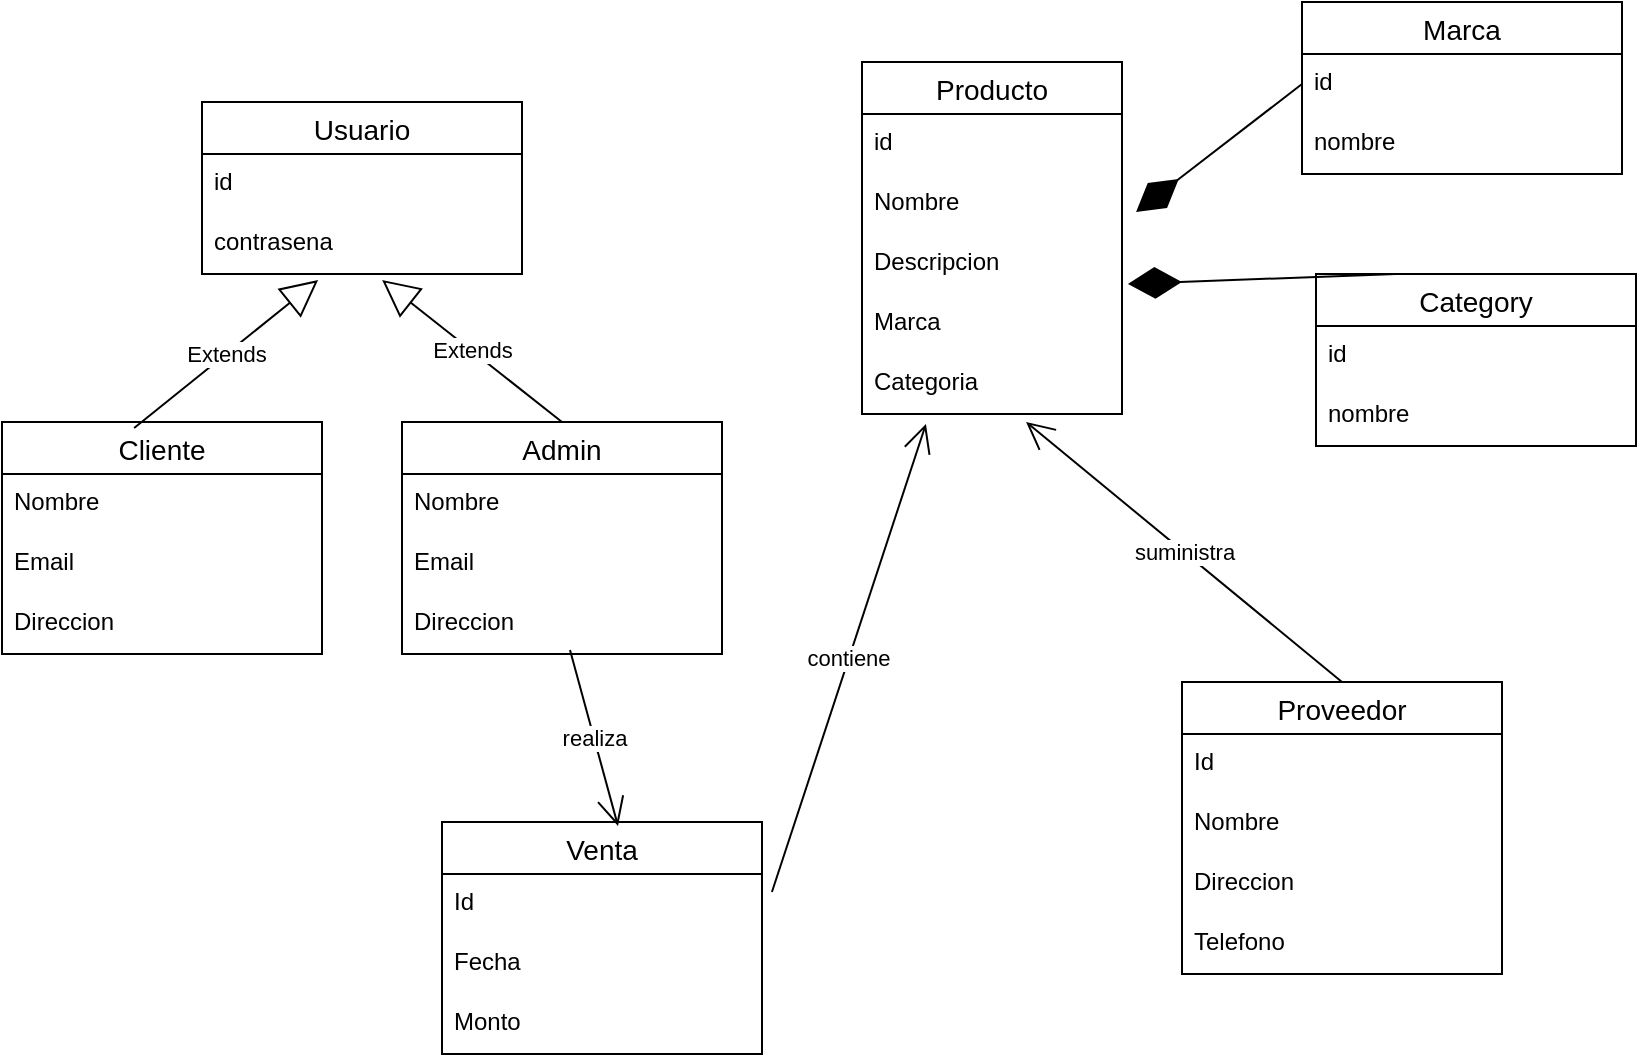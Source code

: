 <mxfile version="14.6.2" type="device"><diagram id="yNH6lW87KV9II5KL_I_Z" name="Page-1"><mxGraphModel dx="868" dy="425" grid="1" gridSize="10" guides="1" tooltips="1" connect="1" arrows="1" fold="1" page="1" pageScale="1" pageWidth="827" pageHeight="1169" math="0" shadow="0"><root><mxCell id="0"/><mxCell id="1" parent="0"/><mxCell id="MG8de7e58xbKI_iRzdre-1" value="Producto" style="swimlane;fontStyle=0;childLayout=stackLayout;horizontal=1;startSize=26;horizontalStack=0;resizeParent=1;resizeParentMax=0;resizeLast=0;collapsible=1;marginBottom=0;align=center;fontSize=14;" parent="1" vertex="1"><mxGeometry x="440" y="70" width="130" height="176" as="geometry"/></mxCell><mxCell id="MG8de7e58xbKI_iRzdre-2" value="id" style="text;strokeColor=none;fillColor=none;spacingLeft=4;spacingRight=4;overflow=hidden;rotatable=0;points=[[0,0.5],[1,0.5]];portConstraint=eastwest;fontSize=12;" parent="MG8de7e58xbKI_iRzdre-1" vertex="1"><mxGeometry y="26" width="130" height="30" as="geometry"/></mxCell><mxCell id="MG8de7e58xbKI_iRzdre-3" value="Nombre" style="text;strokeColor=none;fillColor=none;spacingLeft=4;spacingRight=4;overflow=hidden;rotatable=0;points=[[0,0.5],[1,0.5]];portConstraint=eastwest;fontSize=12;" parent="MG8de7e58xbKI_iRzdre-1" vertex="1"><mxGeometry y="56" width="130" height="30" as="geometry"/></mxCell><mxCell id="zG4Xdk9zqItowzJdx9mT-22" value="Descripcion" style="text;strokeColor=none;fillColor=none;spacingLeft=4;spacingRight=4;overflow=hidden;rotatable=0;points=[[0,0.5],[1,0.5]];portConstraint=eastwest;fontSize=12;" vertex="1" parent="MG8de7e58xbKI_iRzdre-1"><mxGeometry y="86" width="130" height="30" as="geometry"/></mxCell><mxCell id="MG8de7e58xbKI_iRzdre-4" value="Marca" style="text;strokeColor=none;fillColor=none;spacingLeft=4;spacingRight=4;overflow=hidden;rotatable=0;points=[[0,0.5],[1,0.5]];portConstraint=eastwest;fontSize=12;" parent="MG8de7e58xbKI_iRzdre-1" vertex="1"><mxGeometry y="116" width="130" height="30" as="geometry"/></mxCell><mxCell id="zG4Xdk9zqItowzJdx9mT-23" value="Categoria" style="text;strokeColor=none;fillColor=none;spacingLeft=4;spacingRight=4;overflow=hidden;rotatable=0;points=[[0,0.5],[1,0.5]];portConstraint=eastwest;fontSize=12;" vertex="1" parent="MG8de7e58xbKI_iRzdre-1"><mxGeometry y="146" width="130" height="30" as="geometry"/></mxCell><mxCell id="MG8de7e58xbKI_iRzdre-5" value="Usuario" style="swimlane;fontStyle=0;childLayout=stackLayout;horizontal=1;startSize=26;horizontalStack=0;resizeParent=1;resizeParentMax=0;resizeLast=0;collapsible=1;marginBottom=0;align=center;fontSize=14;" parent="1" vertex="1"><mxGeometry x="110" y="90" width="160" height="86" as="geometry"/></mxCell><mxCell id="MG8de7e58xbKI_iRzdre-6" value="id " style="text;strokeColor=none;fillColor=none;spacingLeft=4;spacingRight=4;overflow=hidden;rotatable=0;points=[[0,0.5],[1,0.5]];portConstraint=eastwest;fontSize=12;" parent="MG8de7e58xbKI_iRzdre-5" vertex="1"><mxGeometry y="26" width="160" height="30" as="geometry"/></mxCell><mxCell id="MG8de7e58xbKI_iRzdre-7" value="contrasena" style="text;strokeColor=none;fillColor=none;spacingLeft=4;spacingRight=4;overflow=hidden;rotatable=0;points=[[0,0.5],[1,0.5]];portConstraint=eastwest;fontSize=12;" parent="MG8de7e58xbKI_iRzdre-5" vertex="1"><mxGeometry y="56" width="160" height="30" as="geometry"/></mxCell><mxCell id="zG4Xdk9zqItowzJdx9mT-2" value="Category" style="swimlane;fontStyle=0;childLayout=stackLayout;horizontal=1;startSize=26;horizontalStack=0;resizeParent=1;resizeParentMax=0;resizeLast=0;collapsible=1;marginBottom=0;align=center;fontSize=14;" vertex="1" parent="1"><mxGeometry x="667" y="176" width="160" height="86" as="geometry"/></mxCell><mxCell id="zG4Xdk9zqItowzJdx9mT-3" value="id" style="text;strokeColor=none;fillColor=none;spacingLeft=4;spacingRight=4;overflow=hidden;rotatable=0;points=[[0,0.5],[1,0.5]];portConstraint=eastwest;fontSize=12;" vertex="1" parent="zG4Xdk9zqItowzJdx9mT-2"><mxGeometry y="26" width="160" height="30" as="geometry"/></mxCell><mxCell id="zG4Xdk9zqItowzJdx9mT-4" value="nombre" style="text;strokeColor=none;fillColor=none;spacingLeft=4;spacingRight=4;overflow=hidden;rotatable=0;points=[[0,0.5],[1,0.5]];portConstraint=eastwest;fontSize=12;" vertex="1" parent="zG4Xdk9zqItowzJdx9mT-2"><mxGeometry y="56" width="160" height="30" as="geometry"/></mxCell><mxCell id="zG4Xdk9zqItowzJdx9mT-6" value="Marca" style="swimlane;fontStyle=0;childLayout=stackLayout;horizontal=1;startSize=26;horizontalStack=0;resizeParent=1;resizeParentMax=0;resizeLast=0;collapsible=1;marginBottom=0;align=center;fontSize=14;" vertex="1" parent="1"><mxGeometry x="660" y="40" width="160" height="86" as="geometry"/></mxCell><mxCell id="zG4Xdk9zqItowzJdx9mT-7" value="id" style="text;strokeColor=none;fillColor=none;spacingLeft=4;spacingRight=4;overflow=hidden;rotatable=0;points=[[0,0.5],[1,0.5]];portConstraint=eastwest;fontSize=12;" vertex="1" parent="zG4Xdk9zqItowzJdx9mT-6"><mxGeometry y="26" width="160" height="30" as="geometry"/></mxCell><mxCell id="zG4Xdk9zqItowzJdx9mT-8" value="nombre" style="text;strokeColor=none;fillColor=none;spacingLeft=4;spacingRight=4;overflow=hidden;rotatable=0;points=[[0,0.5],[1,0.5]];portConstraint=eastwest;fontSize=12;" vertex="1" parent="zG4Xdk9zqItowzJdx9mT-6"><mxGeometry y="56" width="160" height="30" as="geometry"/></mxCell><mxCell id="zG4Xdk9zqItowzJdx9mT-10" value="Venta" style="swimlane;fontStyle=0;childLayout=stackLayout;horizontal=1;startSize=26;horizontalStack=0;resizeParent=1;resizeParentMax=0;resizeLast=0;collapsible=1;marginBottom=0;align=center;fontSize=14;" vertex="1" parent="1"><mxGeometry x="230" y="450" width="160" height="116" as="geometry"/></mxCell><mxCell id="zG4Xdk9zqItowzJdx9mT-11" value="Id" style="text;strokeColor=none;fillColor=none;spacingLeft=4;spacingRight=4;overflow=hidden;rotatable=0;points=[[0,0.5],[1,0.5]];portConstraint=eastwest;fontSize=12;" vertex="1" parent="zG4Xdk9zqItowzJdx9mT-10"><mxGeometry y="26" width="160" height="30" as="geometry"/></mxCell><mxCell id="zG4Xdk9zqItowzJdx9mT-12" value="Fecha" style="text;strokeColor=none;fillColor=none;spacingLeft=4;spacingRight=4;overflow=hidden;rotatable=0;points=[[0,0.5],[1,0.5]];portConstraint=eastwest;fontSize=12;" vertex="1" parent="zG4Xdk9zqItowzJdx9mT-10"><mxGeometry y="56" width="160" height="30" as="geometry"/></mxCell><mxCell id="zG4Xdk9zqItowzJdx9mT-13" value="Monto" style="text;strokeColor=none;fillColor=none;spacingLeft=4;spacingRight=4;overflow=hidden;rotatable=0;points=[[0,0.5],[1,0.5]];portConstraint=eastwest;fontSize=12;" vertex="1" parent="zG4Xdk9zqItowzJdx9mT-10"><mxGeometry y="86" width="160" height="30" as="geometry"/></mxCell><mxCell id="zG4Xdk9zqItowzJdx9mT-14" value="Cliente" style="swimlane;fontStyle=0;childLayout=stackLayout;horizontal=1;startSize=26;horizontalStack=0;resizeParent=1;resizeParentMax=0;resizeLast=0;collapsible=1;marginBottom=0;align=center;fontSize=14;" vertex="1" parent="1"><mxGeometry x="10" y="250" width="160" height="116" as="geometry"/></mxCell><mxCell id="zG4Xdk9zqItowzJdx9mT-15" value="Nombre" style="text;strokeColor=none;fillColor=none;spacingLeft=4;spacingRight=4;overflow=hidden;rotatable=0;points=[[0,0.5],[1,0.5]];portConstraint=eastwest;fontSize=12;" vertex="1" parent="zG4Xdk9zqItowzJdx9mT-14"><mxGeometry y="26" width="160" height="30" as="geometry"/></mxCell><mxCell id="zG4Xdk9zqItowzJdx9mT-17" value="Email" style="text;strokeColor=none;fillColor=none;spacingLeft=4;spacingRight=4;overflow=hidden;rotatable=0;points=[[0,0.5],[1,0.5]];portConstraint=eastwest;fontSize=12;" vertex="1" parent="zG4Xdk9zqItowzJdx9mT-14"><mxGeometry y="56" width="160" height="30" as="geometry"/></mxCell><mxCell id="zG4Xdk9zqItowzJdx9mT-16" value="Direccion" style="text;strokeColor=none;fillColor=none;spacingLeft=4;spacingRight=4;overflow=hidden;rotatable=0;points=[[0,0.5],[1,0.5]];portConstraint=eastwest;fontSize=12;" vertex="1" parent="zG4Xdk9zqItowzJdx9mT-14"><mxGeometry y="86" width="160" height="30" as="geometry"/></mxCell><mxCell id="zG4Xdk9zqItowzJdx9mT-18" value="Admin" style="swimlane;fontStyle=0;childLayout=stackLayout;horizontal=1;startSize=26;horizontalStack=0;resizeParent=1;resizeParentMax=0;resizeLast=0;collapsible=1;marginBottom=0;align=center;fontSize=14;" vertex="1" parent="1"><mxGeometry x="210" y="250" width="160" height="116" as="geometry"/></mxCell><mxCell id="zG4Xdk9zqItowzJdx9mT-19" value="Nombre" style="text;strokeColor=none;fillColor=none;spacingLeft=4;spacingRight=4;overflow=hidden;rotatable=0;points=[[0,0.5],[1,0.5]];portConstraint=eastwest;fontSize=12;" vertex="1" parent="zG4Xdk9zqItowzJdx9mT-18"><mxGeometry y="26" width="160" height="30" as="geometry"/></mxCell><mxCell id="zG4Xdk9zqItowzJdx9mT-20" value="Email" style="text;strokeColor=none;fillColor=none;spacingLeft=4;spacingRight=4;overflow=hidden;rotatable=0;points=[[0,0.5],[1,0.5]];portConstraint=eastwest;fontSize=12;" vertex="1" parent="zG4Xdk9zqItowzJdx9mT-18"><mxGeometry y="56" width="160" height="30" as="geometry"/></mxCell><mxCell id="zG4Xdk9zqItowzJdx9mT-21" value="Direccion" style="text;strokeColor=none;fillColor=none;spacingLeft=4;spacingRight=4;overflow=hidden;rotatable=0;points=[[0,0.5],[1,0.5]];portConstraint=eastwest;fontSize=12;" vertex="1" parent="zG4Xdk9zqItowzJdx9mT-18"><mxGeometry y="86" width="160" height="30" as="geometry"/></mxCell><mxCell id="zG4Xdk9zqItowzJdx9mT-24" value="Extends" style="endArrow=block;endSize=16;endFill=0;html=1;entryX=0.563;entryY=1.1;entryDx=0;entryDy=0;entryPerimeter=0;" edge="1" parent="zG4Xdk9zqItowzJdx9mT-18" target="MG8de7e58xbKI_iRzdre-7"><mxGeometry width="160" relative="1" as="geometry"><mxPoint x="80" as="sourcePoint"/><mxPoint x="240" as="targetPoint"/></mxGeometry></mxCell><mxCell id="zG4Xdk9zqItowzJdx9mT-25" value="Extends" style="endArrow=block;endSize=16;endFill=0;html=1;exitX=0.413;exitY=0.026;exitDx=0;exitDy=0;exitPerimeter=0;entryX=0.363;entryY=1.1;entryDx=0;entryDy=0;entryPerimeter=0;" edge="1" parent="1" source="zG4Xdk9zqItowzJdx9mT-14" target="MG8de7e58xbKI_iRzdre-7"><mxGeometry width="160" relative="1" as="geometry"><mxPoint x="90" y="172.5" as="sourcePoint"/><mxPoint x="250" y="172.5" as="targetPoint"/></mxGeometry></mxCell><mxCell id="zG4Xdk9zqItowzJdx9mT-30" value="" style="endArrow=diamondThin;endFill=1;endSize=24;html=1;exitX=0.25;exitY=0;exitDx=0;exitDy=0;entryX=1.023;entryY=-0.167;entryDx=0;entryDy=0;entryPerimeter=0;" edge="1" parent="1" source="zG4Xdk9zqItowzJdx9mT-2" target="MG8de7e58xbKI_iRzdre-4"><mxGeometry width="160" relative="1" as="geometry"><mxPoint x="370" y="230" as="sourcePoint"/><mxPoint x="530" y="230" as="targetPoint"/></mxGeometry></mxCell><mxCell id="zG4Xdk9zqItowzJdx9mT-31" value="" style="endArrow=diamondThin;endFill=1;endSize=24;html=1;exitX=0;exitY=0.5;exitDx=0;exitDy=0;entryX=1.054;entryY=0.633;entryDx=0;entryDy=0;entryPerimeter=0;" edge="1" parent="1" source="zG4Xdk9zqItowzJdx9mT-7" target="MG8de7e58xbKI_iRzdre-3"><mxGeometry width="160" relative="1" as="geometry"><mxPoint x="630" y="90" as="sourcePoint"/><mxPoint x="740" y="140" as="targetPoint"/></mxGeometry></mxCell><mxCell id="zG4Xdk9zqItowzJdx9mT-32" value="Proveedor" style="swimlane;fontStyle=0;childLayout=stackLayout;horizontal=1;startSize=26;horizontalStack=0;resizeParent=1;resizeParentMax=0;resizeLast=0;collapsible=1;marginBottom=0;align=center;fontSize=14;" vertex="1" parent="1"><mxGeometry x="600" y="380" width="160" height="146" as="geometry"/></mxCell><mxCell id="zG4Xdk9zqItowzJdx9mT-33" value="Id" style="text;strokeColor=none;fillColor=none;spacingLeft=4;spacingRight=4;overflow=hidden;rotatable=0;points=[[0,0.5],[1,0.5]];portConstraint=eastwest;fontSize=12;" vertex="1" parent="zG4Xdk9zqItowzJdx9mT-32"><mxGeometry y="26" width="160" height="30" as="geometry"/></mxCell><mxCell id="zG4Xdk9zqItowzJdx9mT-34" value="Nombre" style="text;strokeColor=none;fillColor=none;spacingLeft=4;spacingRight=4;overflow=hidden;rotatable=0;points=[[0,0.5],[1,0.5]];portConstraint=eastwest;fontSize=12;" vertex="1" parent="zG4Xdk9zqItowzJdx9mT-32"><mxGeometry y="56" width="160" height="30" as="geometry"/></mxCell><mxCell id="zG4Xdk9zqItowzJdx9mT-35" value="Direccion" style="text;strokeColor=none;fillColor=none;spacingLeft=4;spacingRight=4;overflow=hidden;rotatable=0;points=[[0,0.5],[1,0.5]];portConstraint=eastwest;fontSize=12;" vertex="1" parent="zG4Xdk9zqItowzJdx9mT-32"><mxGeometry y="86" width="160" height="30" as="geometry"/></mxCell><mxCell id="zG4Xdk9zqItowzJdx9mT-40" value="Telefono" style="text;strokeColor=none;fillColor=none;spacingLeft=4;spacingRight=4;overflow=hidden;rotatable=0;points=[[0,0.5],[1,0.5]];portConstraint=eastwest;fontSize=12;" vertex="1" parent="zG4Xdk9zqItowzJdx9mT-32"><mxGeometry y="116" width="160" height="30" as="geometry"/></mxCell><mxCell id="zG4Xdk9zqItowzJdx9mT-41" value="suministra" style="endArrow=open;endFill=1;endSize=12;html=1;exitX=0.5;exitY=0;exitDx=0;exitDy=0;entryX=0.631;entryY=1.133;entryDx=0;entryDy=0;entryPerimeter=0;" edge="1" parent="1" source="zG4Xdk9zqItowzJdx9mT-32" target="zG4Xdk9zqItowzJdx9mT-23"><mxGeometry width="160" relative="1" as="geometry"><mxPoint x="370" y="310" as="sourcePoint"/><mxPoint x="530" y="290" as="targetPoint"/></mxGeometry></mxCell><mxCell id="zG4Xdk9zqItowzJdx9mT-42" value="realiza" style="endArrow=open;endFill=1;endSize=12;html=1;exitX=0.525;exitY=0.933;exitDx=0;exitDy=0;exitPerimeter=0;entryX=0.55;entryY=0.017;entryDx=0;entryDy=0;entryPerimeter=0;" edge="1" parent="1" source="zG4Xdk9zqItowzJdx9mT-21" target="zG4Xdk9zqItowzJdx9mT-10"><mxGeometry width="160" relative="1" as="geometry"><mxPoint x="370" y="340" as="sourcePoint"/><mxPoint x="530" y="340" as="targetPoint"/></mxGeometry></mxCell><mxCell id="zG4Xdk9zqItowzJdx9mT-43" value="contiene" style="endArrow=open;endFill=1;endSize=12;html=1;exitX=1.031;exitY=0.3;exitDx=0;exitDy=0;exitPerimeter=0;entryX=0.246;entryY=1.167;entryDx=0;entryDy=0;entryPerimeter=0;" edge="1" parent="1" source="zG4Xdk9zqItowzJdx9mT-11" target="zG4Xdk9zqItowzJdx9mT-23"><mxGeometry width="160" relative="1" as="geometry"><mxPoint x="370" y="360" as="sourcePoint"/><mxPoint x="530" y="360" as="targetPoint"/></mxGeometry></mxCell></root></mxGraphModel></diagram></mxfile>